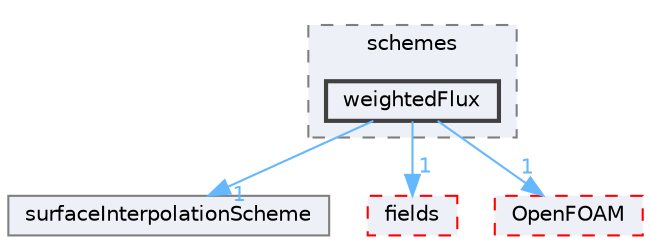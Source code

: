 digraph "src/finiteVolume/interpolation/surfaceInterpolation/schemes/weightedFlux"
{
 // LATEX_PDF_SIZE
  bgcolor="transparent";
  edge [fontname=Helvetica,fontsize=10,labelfontname=Helvetica,labelfontsize=10];
  node [fontname=Helvetica,fontsize=10,shape=box,height=0.2,width=0.4];
  compound=true
  subgraph clusterdir_deb7d71175aa940c147966c547ebcb7e {
    graph [ bgcolor="#edf0f7", pencolor="grey50", label="schemes", fontname=Helvetica,fontsize=10 style="filled,dashed", URL="dir_deb7d71175aa940c147966c547ebcb7e.html",tooltip=""]
  dir_bad6c893db8735e6cb4402d09f3f119b [label="weightedFlux", fillcolor="#edf0f7", color="grey25", style="filled,bold", URL="dir_bad6c893db8735e6cb4402d09f3f119b.html",tooltip=""];
  }
  dir_19d3b1afd53ea5e65e1bc53b79dacb85 [label="surfaceInterpolationScheme", fillcolor="#edf0f7", color="grey50", style="filled", URL="dir_19d3b1afd53ea5e65e1bc53b79dacb85.html",tooltip=""];
  dir_25ab4a83a983f7bb7a38b7f63bb141b7 [label="fields", fillcolor="#edf0f7", color="red", style="filled,dashed", URL="dir_25ab4a83a983f7bb7a38b7f63bb141b7.html",tooltip=""];
  dir_c5473ff19b20e6ec4dfe5c310b3778a8 [label="OpenFOAM", fillcolor="#edf0f7", color="red", style="filled,dashed", URL="dir_c5473ff19b20e6ec4dfe5c310b3778a8.html",tooltip=""];
  dir_bad6c893db8735e6cb4402d09f3f119b->dir_19d3b1afd53ea5e65e1bc53b79dacb85 [headlabel="1", labeldistance=1.5 headhref="dir_004399_003849.html" href="dir_004399_003849.html" color="steelblue1" fontcolor="steelblue1"];
  dir_bad6c893db8735e6cb4402d09f3f119b->dir_25ab4a83a983f7bb7a38b7f63bb141b7 [headlabel="1", labeldistance=1.5 headhref="dir_004399_001332.html" href="dir_004399_001332.html" color="steelblue1" fontcolor="steelblue1"];
  dir_bad6c893db8735e6cb4402d09f3f119b->dir_c5473ff19b20e6ec4dfe5c310b3778a8 [headlabel="1", labeldistance=1.5 headhref="dir_004399_002695.html" href="dir_004399_002695.html" color="steelblue1" fontcolor="steelblue1"];
}
